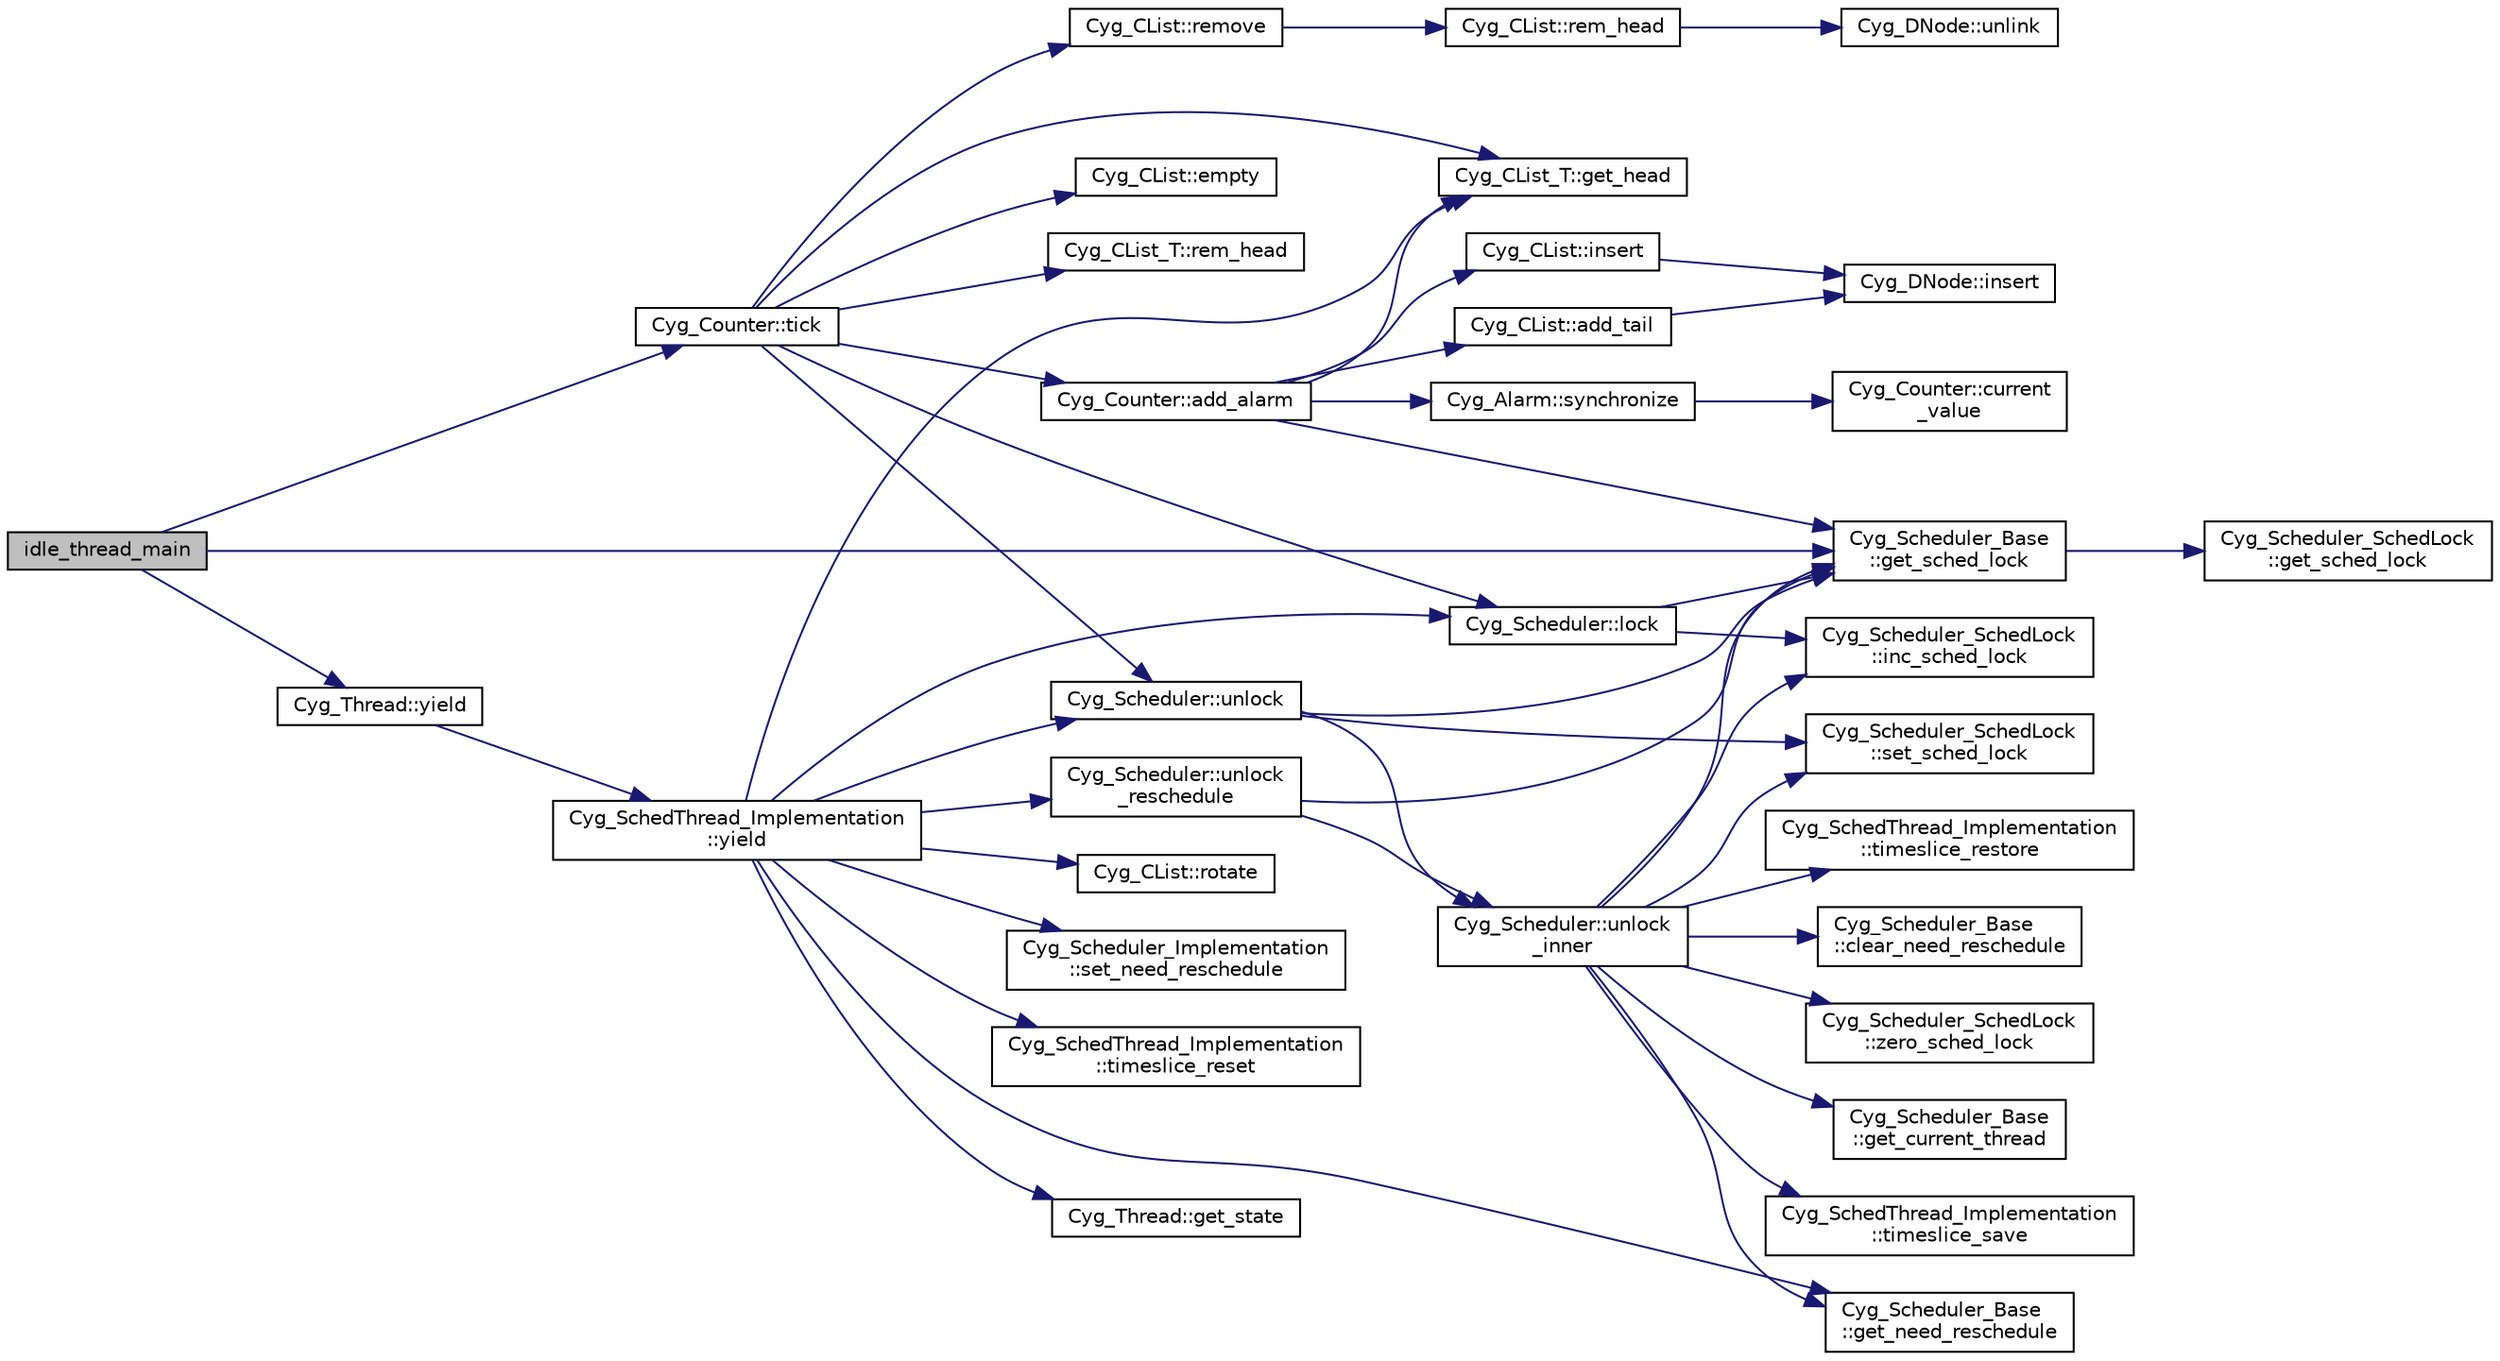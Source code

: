 digraph "idle_thread_main"
{
  edge [fontname="Helvetica",fontsize="10",labelfontname="Helvetica",labelfontsize="10"];
  node [fontname="Helvetica",fontsize="10",shape=record];
  rankdir="LR";
  Node1 [label="idle_thread_main",height=0.2,width=0.4,color="black", fillcolor="grey75", style="filled" fontcolor="black"];
  Node1 -> Node2 [color="midnightblue",fontsize="10",style="solid",fontname="Helvetica"];
  Node2 [label="Cyg_Scheduler_Base\l::get_sched_lock",height=0.2,width=0.4,color="black", fillcolor="white", style="filled",URL="$class_cyg___scheduler___base.html#a5a5f50e73c8a6deec8feae3799132e20"];
  Node2 -> Node3 [color="midnightblue",fontsize="10",style="solid",fontname="Helvetica"];
  Node3 [label="Cyg_Scheduler_SchedLock\l::get_sched_lock",height=0.2,width=0.4,color="black", fillcolor="white", style="filled",URL="$class_cyg___scheduler___sched_lock.html#a5f941d084757c857ef26eaad492265ac"];
  Node1 -> Node4 [color="midnightblue",fontsize="10",style="solid",fontname="Helvetica"];
  Node4 [label="Cyg_Counter::tick",height=0.2,width=0.4,color="black", fillcolor="white", style="filled",URL="$class_cyg___counter.html#a94149bfbd4ec7069dc703c5a158b4f9f"];
  Node4 -> Node5 [color="midnightblue",fontsize="10",style="solid",fontname="Helvetica"];
  Node5 [label="Cyg_Scheduler::lock",height=0.2,width=0.4,color="black", fillcolor="white", style="filled",URL="$class_cyg___scheduler.html#abf33bab81b402f8f58ecb3c775e8a026"];
  Node5 -> Node6 [color="midnightblue",fontsize="10",style="solid",fontname="Helvetica"];
  Node6 [label="Cyg_Scheduler_SchedLock\l::inc_sched_lock",height=0.2,width=0.4,color="black", fillcolor="white", style="filled",URL="$class_cyg___scheduler___sched_lock.html#ab17790e36a73579ead9df6b1892780c6"];
  Node5 -> Node2 [color="midnightblue",fontsize="10",style="solid",fontname="Helvetica"];
  Node4 -> Node7 [color="midnightblue",fontsize="10",style="solid",fontname="Helvetica"];
  Node7 [label="Cyg_CList::empty",height=0.2,width=0.4,color="black", fillcolor="white", style="filled",URL="$class_cyg___c_list.html#aa3a14467bff2cc99f72d1c7139282d17"];
  Node4 -> Node8 [color="midnightblue",fontsize="10",style="solid",fontname="Helvetica"];
  Node8 [label="Cyg_CList_T::get_head",height=0.2,width=0.4,color="black", fillcolor="white", style="filled",URL="$class_cyg___c_list___t.html#a8a550e09751307bcc988ffa2f0a03c36"];
  Node4 -> Node9 [color="midnightblue",fontsize="10",style="solid",fontname="Helvetica"];
  Node9 [label="Cyg_CList_T::rem_head",height=0.2,width=0.4,color="black", fillcolor="white", style="filled",URL="$class_cyg___c_list___t.html#a919d81cc3a83e3f8f81bf09979b45eef"];
  Node4 -> Node10 [color="midnightblue",fontsize="10",style="solid",fontname="Helvetica"];
  Node10 [label="Cyg_Counter::add_alarm",height=0.2,width=0.4,color="black", fillcolor="white", style="filled",URL="$class_cyg___counter.html#a964f56902eff1382331ab0757e13857e"];
  Node10 -> Node2 [color="midnightblue",fontsize="10",style="solid",fontname="Helvetica"];
  Node10 -> Node11 [color="midnightblue",fontsize="10",style="solid",fontname="Helvetica"];
  Node11 [label="Cyg_Alarm::synchronize",height=0.2,width=0.4,color="black", fillcolor="white", style="filled",URL="$class_cyg___alarm.html#a5213ebb268f9a6777da34849ad1e8116"];
  Node11 -> Node12 [color="midnightblue",fontsize="10",style="solid",fontname="Helvetica"];
  Node12 [label="Cyg_Counter::current\l_value",height=0.2,width=0.4,color="black", fillcolor="white", style="filled",URL="$class_cyg___counter.html#adea936eedb752723b52c6e7fe9b7d6a2"];
  Node10 -> Node8 [color="midnightblue",fontsize="10",style="solid",fontname="Helvetica"];
  Node10 -> Node13 [color="midnightblue",fontsize="10",style="solid",fontname="Helvetica"];
  Node13 [label="Cyg_CList::insert",height=0.2,width=0.4,color="black", fillcolor="white", style="filled",URL="$class_cyg___c_list.html#a8a0ed64f53e1079b44d8156f8186c144"];
  Node13 -> Node14 [color="midnightblue",fontsize="10",style="solid",fontname="Helvetica"];
  Node14 [label="Cyg_DNode::insert",height=0.2,width=0.4,color="black", fillcolor="white", style="filled",URL="$class_cyg___d_node.html#af06f745246ea0f74a57135e192b19108"];
  Node10 -> Node15 [color="midnightblue",fontsize="10",style="solid",fontname="Helvetica"];
  Node15 [label="Cyg_CList::add_tail",height=0.2,width=0.4,color="black", fillcolor="white", style="filled",URL="$class_cyg___c_list.html#a5b78ee573df448e713d5547f35853c8b"];
  Node15 -> Node14 [color="midnightblue",fontsize="10",style="solid",fontname="Helvetica"];
  Node4 -> Node16 [color="midnightblue",fontsize="10",style="solid",fontname="Helvetica"];
  Node16 [label="Cyg_CList::remove",height=0.2,width=0.4,color="black", fillcolor="white", style="filled",URL="$class_cyg___c_list.html#acc2872b42b5e9fcb3a393ea6551bf231"];
  Node16 -> Node17 [color="midnightblue",fontsize="10",style="solid",fontname="Helvetica"];
  Node17 [label="Cyg_CList::rem_head",height=0.2,width=0.4,color="black", fillcolor="white", style="filled",URL="$class_cyg___c_list.html#ae70cdd6b3ab6b83d92612fd17309fcf5"];
  Node17 -> Node18 [color="midnightblue",fontsize="10",style="solid",fontname="Helvetica"];
  Node18 [label="Cyg_DNode::unlink",height=0.2,width=0.4,color="black", fillcolor="white", style="filled",URL="$class_cyg___d_node.html#a6e537a727a9ecf9cefaee27058633cdb"];
  Node4 -> Node19 [color="midnightblue",fontsize="10",style="solid",fontname="Helvetica"];
  Node19 [label="Cyg_Scheduler::unlock",height=0.2,width=0.4,color="black", fillcolor="white", style="filled",URL="$class_cyg___scheduler.html#a362916327f3b75af4b104272f6c9e466"];
  Node19 -> Node2 [color="midnightblue",fontsize="10",style="solid",fontname="Helvetica"];
  Node19 -> Node20 [color="midnightblue",fontsize="10",style="solid",fontname="Helvetica"];
  Node20 [label="Cyg_Scheduler::unlock\l_inner",height=0.2,width=0.4,color="black", fillcolor="white", style="filled",URL="$class_cyg___scheduler.html#a529555a4995ebd4ddab69edd0d4f766f"];
  Node20 -> Node2 [color="midnightblue",fontsize="10",style="solid",fontname="Helvetica"];
  Node20 -> Node21 [color="midnightblue",fontsize="10",style="solid",fontname="Helvetica"];
  Node21 [label="Cyg_Scheduler_Base\l::get_current_thread",height=0.2,width=0.4,color="black", fillcolor="white", style="filled",URL="$class_cyg___scheduler___base.html#a32d18e404cb32e320a3cc0a2b99a54c3"];
  Node20 -> Node22 [color="midnightblue",fontsize="10",style="solid",fontname="Helvetica"];
  Node22 [label="Cyg_Scheduler_Base\l::get_need_reschedule",height=0.2,width=0.4,color="black", fillcolor="white", style="filled",URL="$class_cyg___scheduler___base.html#acf6dbf969ef22dea4f5ece6a31aa6303"];
  Node20 -> Node23 [color="midnightblue",fontsize="10",style="solid",fontname="Helvetica"];
  Node23 [label="Cyg_SchedThread_Implementation\l::timeslice_save",height=0.2,width=0.4,color="black", fillcolor="white", style="filled",URL="$class_cyg___sched_thread___implementation.html#aa7657aa012164cd46db44da20d242274"];
  Node20 -> Node24 [color="midnightblue",fontsize="10",style="solid",fontname="Helvetica"];
  Node24 [label="Cyg_SchedThread_Implementation\l::timeslice_restore",height=0.2,width=0.4,color="black", fillcolor="white", style="filled",URL="$class_cyg___sched_thread___implementation.html#a25b9b22611b251e02b5850c6e60a748c"];
  Node20 -> Node25 [color="midnightblue",fontsize="10",style="solid",fontname="Helvetica"];
  Node25 [label="Cyg_Scheduler_Base\l::clear_need_reschedule",height=0.2,width=0.4,color="black", fillcolor="white", style="filled",URL="$class_cyg___scheduler___base.html#a6d90dadb5d732756eb2f1acdedb54aa2"];
  Node20 -> Node26 [color="midnightblue",fontsize="10",style="solid",fontname="Helvetica"];
  Node26 [label="Cyg_Scheduler_SchedLock\l::zero_sched_lock",height=0.2,width=0.4,color="black", fillcolor="white", style="filled",URL="$class_cyg___scheduler___sched_lock.html#a47cf05e000f2d76663b65f2b614c4c95"];
  Node20 -> Node6 [color="midnightblue",fontsize="10",style="solid",fontname="Helvetica"];
  Node20 -> Node27 [color="midnightblue",fontsize="10",style="solid",fontname="Helvetica"];
  Node27 [label="Cyg_Scheduler_SchedLock\l::set_sched_lock",height=0.2,width=0.4,color="black", fillcolor="white", style="filled",URL="$class_cyg___scheduler___sched_lock.html#a917f304e58f2f95467ff25e2ee22d027"];
  Node19 -> Node27 [color="midnightblue",fontsize="10",style="solid",fontname="Helvetica"];
  Node1 -> Node28 [color="midnightblue",fontsize="10",style="solid",fontname="Helvetica"];
  Node28 [label="Cyg_Thread::yield",height=0.2,width=0.4,color="black", fillcolor="white", style="filled",URL="$class_cyg___thread.html#a9e4d6dc7268a1c87fc4875bc0d3e0ba5"];
  Node28 -> Node29 [color="midnightblue",fontsize="10",style="solid",fontname="Helvetica"];
  Node29 [label="Cyg_SchedThread_Implementation\l::yield",height=0.2,width=0.4,color="black", fillcolor="white", style="filled",URL="$class_cyg___sched_thread___implementation.html#a74789ffbf16253a8a98f285bc16fc5cd"];
  Node29 -> Node5 [color="midnightblue",fontsize="10",style="solid",fontname="Helvetica"];
  Node29 -> Node30 [color="midnightblue",fontsize="10",style="solid",fontname="Helvetica"];
  Node30 [label="Cyg_Thread::get_state",height=0.2,width=0.4,color="black", fillcolor="white", style="filled",URL="$class_cyg___thread.html#a52938df206abb7c04b8359bce61bd01b"];
  Node29 -> Node31 [color="midnightblue",fontsize="10",style="solid",fontname="Helvetica"];
  Node31 [label="Cyg_CList::rotate",height=0.2,width=0.4,color="black", fillcolor="white", style="filled",URL="$class_cyg___c_list.html#a0e3f8908a35f8d596f1d3436f28c9e72"];
  Node29 -> Node8 [color="midnightblue",fontsize="10",style="solid",fontname="Helvetica"];
  Node29 -> Node32 [color="midnightblue",fontsize="10",style="solid",fontname="Helvetica"];
  Node32 [label="Cyg_Scheduler_Implementation\l::set_need_reschedule",height=0.2,width=0.4,color="black", fillcolor="white", style="filled",URL="$class_cyg___scheduler___implementation.html#a891a2a6e80c1d8c36d1546da91bfb1b8"];
  Node29 -> Node33 [color="midnightblue",fontsize="10",style="solid",fontname="Helvetica"];
  Node33 [label="Cyg_SchedThread_Implementation\l::timeslice_reset",height=0.2,width=0.4,color="black", fillcolor="white", style="filled",URL="$class_cyg___sched_thread___implementation.html#a693c9bbec338157c9eb5ce46df6d5ac3"];
  Node29 -> Node22 [color="midnightblue",fontsize="10",style="solid",fontname="Helvetica"];
  Node29 -> Node19 [color="midnightblue",fontsize="10",style="solid",fontname="Helvetica"];
  Node29 -> Node34 [color="midnightblue",fontsize="10",style="solid",fontname="Helvetica"];
  Node34 [label="Cyg_Scheduler::unlock\l_reschedule",height=0.2,width=0.4,color="black", fillcolor="white", style="filled",URL="$class_cyg___scheduler.html#a6e0408a5e6a8cd1b636ae4ab1a64fb31"];
  Node34 -> Node2 [color="midnightblue",fontsize="10",style="solid",fontname="Helvetica"];
  Node34 -> Node20 [color="midnightblue",fontsize="10",style="solid",fontname="Helvetica"];
}
